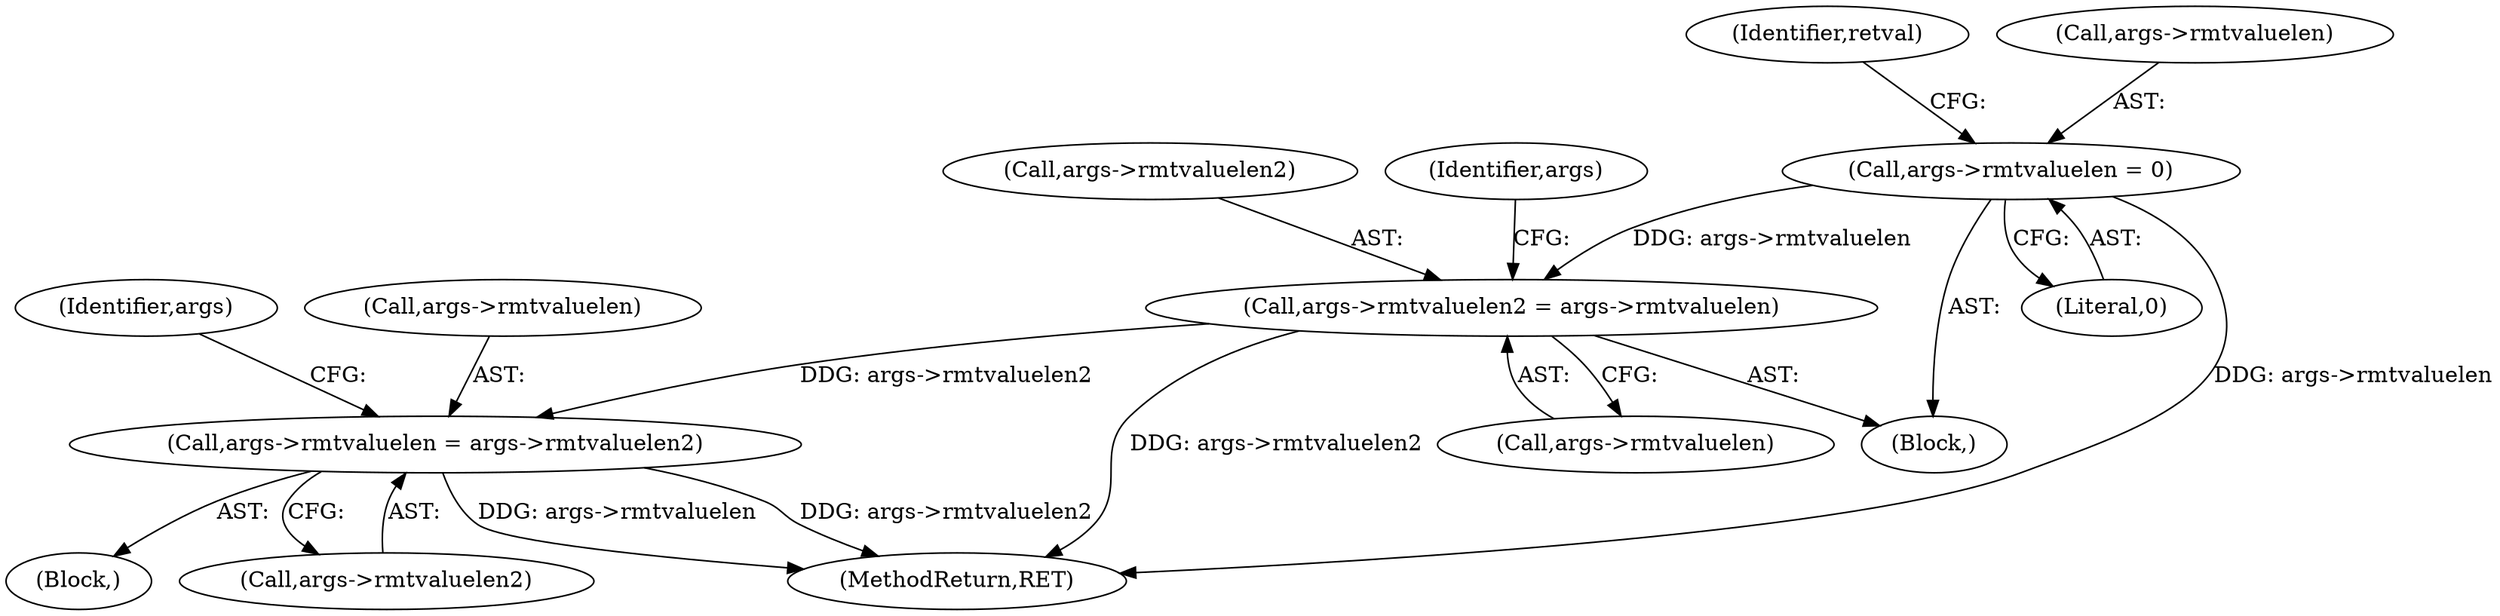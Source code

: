 digraph "0_linux_8275cdd0e7ac550dcce2b3ef6d2fb3b808c1ae59_1@pointer" {
"1000514" [label="(Call,args->rmtvaluelen = args->rmtvaluelen2)"];
"1000271" [label="(Call,args->rmtvaluelen2 = args->rmtvaluelen)"];
"1000288" [label="(Call,args->rmtvaluelen = 0)"];
"1000288" [label="(Call,args->rmtvaluelen = 0)"];
"1000478" [label="(Block,)"];
"1000724" [label="(MethodReturn,RET)"];
"1000271" [label="(Call,args->rmtvaluelen2 = args->rmtvaluelen)"];
"1000518" [label="(Call,args->rmtvaluelen2)"];
"1000272" [label="(Call,args->rmtvaluelen2)"];
"1000523" [label="(Identifier,args)"];
"1000275" [label="(Call,args->rmtvaluelen)"];
"1000292" [label="(Literal,0)"];
"1000294" [label="(Identifier,retval)"];
"1000515" [label="(Call,args->rmtvaluelen)"];
"1000514" [label="(Call,args->rmtvaluelen = args->rmtvaluelen2)"];
"1000228" [label="(Block,)"];
"1000280" [label="(Identifier,args)"];
"1000289" [label="(Call,args->rmtvaluelen)"];
"1000514" -> "1000478"  [label="AST: "];
"1000514" -> "1000518"  [label="CFG: "];
"1000515" -> "1000514"  [label="AST: "];
"1000518" -> "1000514"  [label="AST: "];
"1000523" -> "1000514"  [label="CFG: "];
"1000514" -> "1000724"  [label="DDG: args->rmtvaluelen2"];
"1000514" -> "1000724"  [label="DDG: args->rmtvaluelen"];
"1000271" -> "1000514"  [label="DDG: args->rmtvaluelen2"];
"1000271" -> "1000228"  [label="AST: "];
"1000271" -> "1000275"  [label="CFG: "];
"1000272" -> "1000271"  [label="AST: "];
"1000275" -> "1000271"  [label="AST: "];
"1000280" -> "1000271"  [label="CFG: "];
"1000271" -> "1000724"  [label="DDG: args->rmtvaluelen2"];
"1000288" -> "1000271"  [label="DDG: args->rmtvaluelen"];
"1000288" -> "1000228"  [label="AST: "];
"1000288" -> "1000292"  [label="CFG: "];
"1000289" -> "1000288"  [label="AST: "];
"1000292" -> "1000288"  [label="AST: "];
"1000294" -> "1000288"  [label="CFG: "];
"1000288" -> "1000724"  [label="DDG: args->rmtvaluelen"];
}
